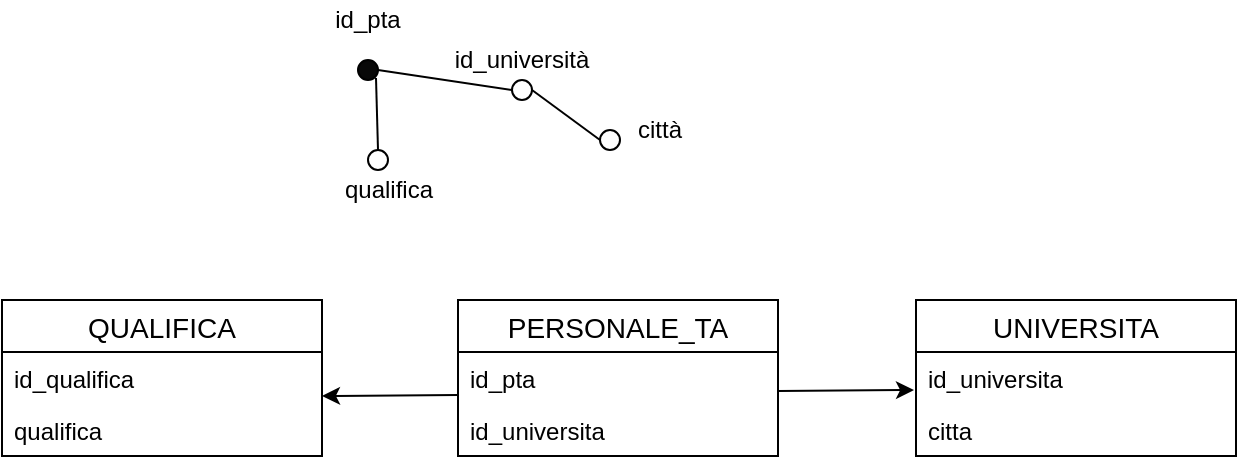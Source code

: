 <mxfile version="13.1.3" type="device"><diagram id="wbAbPNPUK769kPtsE6Mo" name="Page-1"><mxGraphModel dx="1662" dy="832" grid="1" gridSize="10" guides="1" tooltips="1" connect="1" arrows="1" fold="1" page="1" pageScale="1" pageWidth="827" pageHeight="1169" math="0" shadow="0"><root><mxCell id="0"/><mxCell id="1" parent="0"/><mxCell id="P4X4sB9kKdC5rdZ1f0oo-2" value="" style="ellipse;whiteSpace=wrap;html=1;aspect=fixed;fillColor=#080808;" vertex="1" parent="1"><mxGeometry x="283" y="280" width="10" height="10" as="geometry"/></mxCell><mxCell id="P4X4sB9kKdC5rdZ1f0oo-3" value="id_pta" style="text;html=1;strokeColor=none;fillColor=none;align=center;verticalAlign=middle;whiteSpace=wrap;rounded=0;" vertex="1" parent="1"><mxGeometry x="268" y="250" width="40" height="20" as="geometry"/></mxCell><mxCell id="P4X4sB9kKdC5rdZ1f0oo-9" value="" style="endArrow=none;html=1;exitX=0.5;exitY=0;exitDx=0;exitDy=0;" edge="1" parent="1" source="P4X4sB9kKdC5rdZ1f0oo-10"><mxGeometry width="50" height="50" relative="1" as="geometry"><mxPoint x="322.23" y="421.46" as="sourcePoint"/><mxPoint x="292" y="289" as="targetPoint"/></mxGeometry></mxCell><mxCell id="P4X4sB9kKdC5rdZ1f0oo-10" value="" style="ellipse;whiteSpace=wrap;html=1;aspect=fixed;fillColor=#FFFFFF;" vertex="1" parent="1"><mxGeometry x="288" y="325" width="10" height="10" as="geometry"/></mxCell><mxCell id="P4X4sB9kKdC5rdZ1f0oo-11" value="qualifica&lt;br&gt;" style="text;html=1;strokeColor=none;fillColor=none;align=center;verticalAlign=middle;whiteSpace=wrap;rounded=0;" vertex="1" parent="1"><mxGeometry x="278" y="335" width="41" height="20" as="geometry"/></mxCell><mxCell id="P4X4sB9kKdC5rdZ1f0oo-15" value="" style="endArrow=none;html=1;entryX=0;entryY=0.5;entryDx=0;entryDy=0;exitX=1;exitY=0.5;exitDx=0;exitDy=0;" edge="1" parent="1" source="P4X4sB9kKdC5rdZ1f0oo-2" target="P4X4sB9kKdC5rdZ1f0oo-39"><mxGeometry width="50" height="50" relative="1" as="geometry"><mxPoint x="298" y="394.75" as="sourcePoint"/><mxPoint x="439" y="345" as="targetPoint"/></mxGeometry></mxCell><mxCell id="P4X4sB9kKdC5rdZ1f0oo-39" value="" style="shape=ellipse;html=1;flipV=1;" vertex="1" parent="1"><mxGeometry x="360" y="290" width="10" height="10" as="geometry"/></mxCell><mxCell id="P4X4sB9kKdC5rdZ1f0oo-40" value="id_università" style="text;html=1;align=center;verticalAlign=middle;whiteSpace=wrap;rounded=0;" vertex="1" parent="1"><mxGeometry x="345" y="270" width="40" height="20" as="geometry"/></mxCell><mxCell id="P4X4sB9kKdC5rdZ1f0oo-42" style="edgeStyle=none;rounded=0;orthogonalLoop=1;jettySize=auto;html=1;endArrow=none;endFill=0;entryX=0;entryY=0.5;entryDx=0;entryDy=0;exitX=1;exitY=0.5;exitDx=0;exitDy=0;" edge="1" parent="1" source="P4X4sB9kKdC5rdZ1f0oo-39" target="P4X4sB9kKdC5rdZ1f0oo-45"><mxGeometry relative="1" as="geometry"><mxPoint x="450" y="359" as="sourcePoint"/><mxPoint x="513.5" y="342.5" as="targetPoint"/></mxGeometry></mxCell><mxCell id="P4X4sB9kKdC5rdZ1f0oo-44" value="città" style="text;html=1;align=center;verticalAlign=middle;whiteSpace=wrap;rounded=0;" vertex="1" parent="1"><mxGeometry x="414" y="305" width="40" height="20" as="geometry"/></mxCell><mxCell id="P4X4sB9kKdC5rdZ1f0oo-45" value="" style="shape=ellipse;html=1;flipV=1;" vertex="1" parent="1"><mxGeometry x="404" y="315" width="10" height="10" as="geometry"/></mxCell><mxCell id="P4X4sB9kKdC5rdZ1f0oo-57" value="" style="endArrow=classic;html=1;exitX=0;exitY=0.827;exitDx=0;exitDy=0;exitPerimeter=0;" edge="1" parent="1" source="P4X4sB9kKdC5rdZ1f0oo-54"><mxGeometry width="50" height="50" relative="1" as="geometry"><mxPoint x="255" y="464" as="sourcePoint"/><mxPoint x="265" y="448" as="targetPoint"/></mxGeometry></mxCell><mxCell id="P4X4sB9kKdC5rdZ1f0oo-65" value="" style="endArrow=classic;html=1;exitX=0;exitY=0.827;exitDx=0;exitDy=0;exitPerimeter=0;" edge="1" parent="1"><mxGeometry width="50" height="50" relative="1" as="geometry"><mxPoint x="493" y="445.5" as="sourcePoint"/><mxPoint x="561" y="445.002" as="targetPoint"/></mxGeometry></mxCell><mxCell id="P4X4sB9kKdC5rdZ1f0oo-53" value="PERSONALE_TA" style="swimlane;fontStyle=0;childLayout=stackLayout;horizontal=1;startSize=26;horizontalStack=0;resizeParent=1;resizeParentMax=0;resizeLast=0;collapsible=1;marginBottom=0;align=center;fontSize=14;" vertex="1" parent="1"><mxGeometry x="333" y="400" width="160" height="78" as="geometry"/></mxCell><mxCell id="P4X4sB9kKdC5rdZ1f0oo-54" value="id_pta" style="text;strokeColor=none;fillColor=none;spacingLeft=4;spacingRight=4;overflow=hidden;rotatable=0;points=[[0,0.5],[1,0.5]];portConstraint=eastwest;fontSize=12;" vertex="1" parent="P4X4sB9kKdC5rdZ1f0oo-53"><mxGeometry y="26" width="160" height="26" as="geometry"/></mxCell><mxCell id="P4X4sB9kKdC5rdZ1f0oo-55" value="id_universita" style="text;strokeColor=none;fillColor=none;spacingLeft=4;spacingRight=4;overflow=hidden;rotatable=0;points=[[0,0.5],[1,0.5]];portConstraint=eastwest;fontSize=12;" vertex="1" parent="P4X4sB9kKdC5rdZ1f0oo-53"><mxGeometry y="52" width="160" height="26" as="geometry"/></mxCell><mxCell id="P4X4sB9kKdC5rdZ1f0oo-58" value="QUALIFICA" style="swimlane;fontStyle=0;childLayout=stackLayout;horizontal=1;startSize=26;horizontalStack=0;resizeParent=1;resizeParentMax=0;resizeLast=0;collapsible=1;marginBottom=0;align=center;fontSize=14;" vertex="1" parent="1"><mxGeometry x="105" y="400" width="160" height="78" as="geometry"/></mxCell><mxCell id="P4X4sB9kKdC5rdZ1f0oo-59" value="id_qualifica" style="text;strokeColor=none;fillColor=none;spacingLeft=4;spacingRight=4;overflow=hidden;rotatable=0;points=[[0,0.5],[1,0.5]];portConstraint=eastwest;fontSize=12;" vertex="1" parent="P4X4sB9kKdC5rdZ1f0oo-58"><mxGeometry y="26" width="160" height="26" as="geometry"/></mxCell><mxCell id="P4X4sB9kKdC5rdZ1f0oo-60" value="qualifica" style="text;strokeColor=none;fillColor=none;spacingLeft=4;spacingRight=4;overflow=hidden;rotatable=0;points=[[0,0.5],[1,0.5]];portConstraint=eastwest;fontSize=12;" vertex="1" parent="P4X4sB9kKdC5rdZ1f0oo-58"><mxGeometry y="52" width="160" height="26" as="geometry"/></mxCell><mxCell id="P4X4sB9kKdC5rdZ1f0oo-62" value="UNIVERSITA" style="swimlane;fontStyle=0;childLayout=stackLayout;horizontal=1;startSize=26;horizontalStack=0;resizeParent=1;resizeParentMax=0;resizeLast=0;collapsible=1;marginBottom=0;align=center;fontSize=14;" vertex="1" parent="1"><mxGeometry x="562" y="400" width="160" height="78" as="geometry"/></mxCell><mxCell id="P4X4sB9kKdC5rdZ1f0oo-63" value="id_universita" style="text;strokeColor=none;fillColor=none;spacingLeft=4;spacingRight=4;overflow=hidden;rotatable=0;points=[[0,0.5],[1,0.5]];portConstraint=eastwest;fontSize=12;" vertex="1" parent="P4X4sB9kKdC5rdZ1f0oo-62"><mxGeometry y="26" width="160" height="26" as="geometry"/></mxCell><mxCell id="P4X4sB9kKdC5rdZ1f0oo-64" value="citta" style="text;strokeColor=none;fillColor=none;spacingLeft=4;spacingRight=4;overflow=hidden;rotatable=0;points=[[0,0.5],[1,0.5]];portConstraint=eastwest;fontSize=12;" vertex="1" parent="P4X4sB9kKdC5rdZ1f0oo-62"><mxGeometry y="52" width="160" height="26" as="geometry"/></mxCell></root></mxGraphModel></diagram></mxfile>